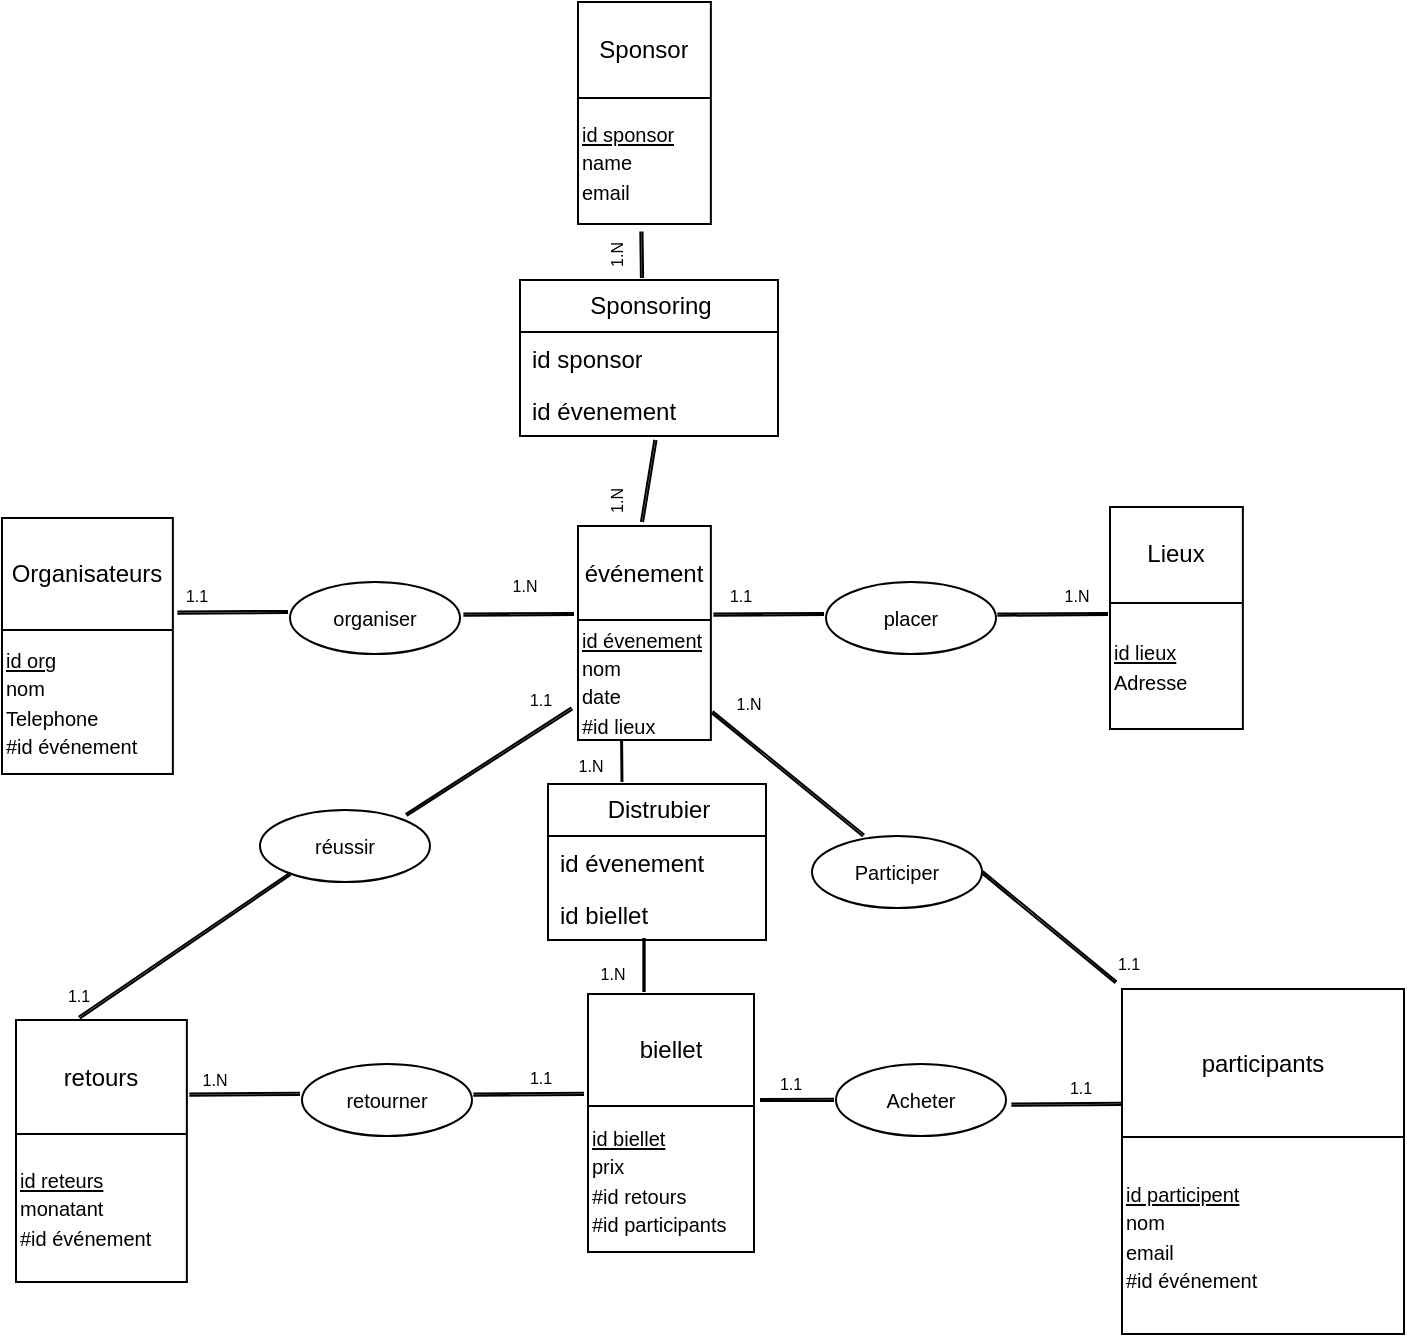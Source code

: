 <mxfile>
    <diagram id="twMIT48h9t61ZoC6kRE7" name="Page-1">
        <mxGraphModel dx="288" dy="192" grid="0" gridSize="10" guides="1" tooltips="1" connect="1" arrows="1" fold="1" page="1" pageScale="1" pageWidth="850" pageHeight="1100" background="none" math="0" shadow="0">
            <root>
                <mxCell id="0"/>
                <mxCell id="1" parent="0"/>
                <mxCell id="29" value="" style="shape=table;startSize=0;container=1;collapsible=0;childLayout=tableLayout;" parent="1" vertex="1">
                    <mxGeometry x="296" y="502" width="66.43" height="107" as="geometry"/>
                </mxCell>
                <mxCell id="30" value="" style="shape=tableRow;horizontal=0;startSize=0;swimlaneHead=0;swimlaneBody=0;top=0;left=0;bottom=0;right=0;collapsible=0;dropTarget=0;fillColor=none;points=[[0,0.5],[1,0.5]];portConstraint=eastwest;" parent="29" vertex="1">
                    <mxGeometry width="66.43" height="47" as="geometry"/>
                </mxCell>
                <mxCell id="31" value="événement" style="shape=partialRectangle;html=1;whiteSpace=wrap;connectable=0;overflow=hidden;fillColor=none;top=0;left=0;bottom=0;right=0;pointerEvents=1;" parent="30" vertex="1">
                    <mxGeometry width="66" height="47" as="geometry">
                        <mxRectangle width="66" height="47" as="alternateBounds"/>
                    </mxGeometry>
                </mxCell>
                <mxCell id="32" value="" style="shape=tableRow;horizontal=0;startSize=0;swimlaneHead=0;swimlaneBody=0;top=0;left=0;bottom=0;right=0;collapsible=0;dropTarget=0;fillColor=none;points=[[0,0.5],[1,0.5]];portConstraint=eastwest;" parent="29" vertex="1">
                    <mxGeometry y="47" width="66.43" height="60" as="geometry"/>
                </mxCell>
                <mxCell id="33" value="&lt;div style=&quot;&quot;&gt;&lt;u style=&quot;background-color: initial; font-size: 10px;&quot;&gt;id évenement&lt;/u&gt;&lt;/div&gt;&lt;div style=&quot;&quot;&gt;&lt;span style=&quot;background-color: initial; font-size: 10px;&quot;&gt;nom&lt;/span&gt;&lt;/div&gt;&lt;div style=&quot;&quot;&gt;&lt;span style=&quot;background-color: initial; font-size: 10px;&quot;&gt;date&amp;nbsp;&lt;/span&gt;&lt;br&gt;&lt;/div&gt;&lt;div style=&quot;&quot;&gt;&lt;span style=&quot;font-size: 10px;&quot;&gt;#id lieux&lt;/span&gt;&lt;/div&gt;&lt;div style=&quot;&quot;&gt;&lt;span style=&quot;background-color: initial; font-size: 10px;&quot;&gt;&lt;br&gt;&lt;/span&gt;&lt;/div&gt;" style="shape=partialRectangle;html=1;whiteSpace=wrap;connectable=0;overflow=hidden;fillColor=none;top=0;left=0;bottom=0;right=0;pointerEvents=1;align=left;" parent="32" vertex="1">
                    <mxGeometry width="66" height="60" as="geometry">
                        <mxRectangle width="66" height="60" as="alternateBounds"/>
                    </mxGeometry>
                </mxCell>
                <mxCell id="41" value="" style="shape=table;startSize=0;container=1;collapsible=0;childLayout=tableLayout;" parent="1" vertex="1">
                    <mxGeometry x="296" y="240" width="66.43" height="111" as="geometry"/>
                </mxCell>
                <mxCell id="42" value="" style="shape=tableRow;horizontal=0;startSize=0;swimlaneHead=0;swimlaneBody=0;top=0;left=0;bottom=0;right=0;collapsible=0;dropTarget=0;fillColor=none;points=[[0,0.5],[1,0.5]];portConstraint=eastwest;" parent="41" vertex="1">
                    <mxGeometry width="66.43" height="48" as="geometry"/>
                </mxCell>
                <mxCell id="43" value="Sponsor" style="shape=partialRectangle;html=1;whiteSpace=wrap;connectable=0;overflow=hidden;fillColor=none;top=0;left=0;bottom=0;right=0;pointerEvents=1;" parent="42" vertex="1">
                    <mxGeometry width="66" height="48" as="geometry">
                        <mxRectangle width="66" height="48" as="alternateBounds"/>
                    </mxGeometry>
                </mxCell>
                <mxCell id="44" value="" style="shape=tableRow;horizontal=0;startSize=0;swimlaneHead=0;swimlaneBody=0;top=0;left=0;bottom=0;right=0;collapsible=0;dropTarget=0;fillColor=none;points=[[0,0.5],[1,0.5]];portConstraint=eastwest;" parent="41" vertex="1">
                    <mxGeometry y="48" width="66.43" height="63" as="geometry"/>
                </mxCell>
                <mxCell id="45" value="&lt;div style=&quot;&quot;&gt;&lt;u style=&quot;background-color: initial; font-size: 10px;&quot;&gt;id sponsor&lt;/u&gt;&lt;/div&gt;&lt;div style=&quot;&quot;&gt;&lt;span style=&quot;background-color: initial; font-size: 10px;&quot;&gt;name&amp;nbsp;&lt;/span&gt;&lt;/div&gt;&lt;div style=&quot;&quot;&gt;&lt;span style=&quot;background-color: initial; font-size: 10px;&quot;&gt;email&lt;/span&gt;&lt;/div&gt;" style="shape=partialRectangle;html=1;whiteSpace=wrap;connectable=0;overflow=hidden;fillColor=none;top=0;left=0;bottom=0;right=0;pointerEvents=1;align=left;" parent="44" vertex="1">
                    <mxGeometry width="66" height="63" as="geometry">
                        <mxRectangle width="66" height="63" as="alternateBounds"/>
                    </mxGeometry>
                </mxCell>
                <mxCell id="57" value="" style="shape=link;html=1;fontSize=10;width=1.111;entryX=0.372;entryY=0.996;entryDx=0;entryDy=0;entryPerimeter=0;" parent="1" edge="1">
                    <mxGeometry width="100" relative="1" as="geometry">
                        <mxPoint x="328" y="378" as="sourcePoint"/>
                        <mxPoint x="327.712" y="354.748" as="targetPoint"/>
                        <Array as="points"/>
                    </mxGeometry>
                </mxCell>
                <mxCell id="59" value="" style="shape=link;html=1;fontSize=10;width=1.111;entryX=0.525;entryY=1.075;entryDx=0;entryDy=0;entryPerimeter=0;" parent="1" target="139" edge="1">
                    <mxGeometry width="100" relative="1" as="geometry">
                        <mxPoint x="328.0" y="500" as="sourcePoint"/>
                        <mxPoint x="328" y="464" as="targetPoint"/>
                        <Array as="points"/>
                    </mxGeometry>
                </mxCell>
                <mxCell id="63" value="&lt;font style=&quot;font-weight: normal; font-size: 8px;&quot;&gt;1.N&lt;/font&gt;" style="text;strokeColor=none;fillColor=none;html=1;fontSize=24;fontStyle=1;verticalAlign=middle;align=center;strokeWidth=1;opacity=60;rotation=-90;" parent="1" vertex="1">
                    <mxGeometry x="286.72" y="357" width="47" height="19" as="geometry"/>
                </mxCell>
                <mxCell id="64" value="&lt;font style=&quot;font-weight: normal; font-size: 8px;&quot;&gt;1.N&lt;/font&gt;" style="text;strokeColor=none;fillColor=none;html=1;fontSize=24;fontStyle=1;verticalAlign=middle;align=center;strokeWidth=1;opacity=60;rotation=-90;" parent="1" vertex="1">
                    <mxGeometry x="286.72" y="480" width="47" height="19" as="geometry"/>
                </mxCell>
                <mxCell id="65" value="" style="shape=table;startSize=0;container=1;collapsible=0;childLayout=tableLayout;" parent="1" vertex="1">
                    <mxGeometry x="562" y="492.47" width="66.43" height="111" as="geometry"/>
                </mxCell>
                <mxCell id="66" value="" style="shape=tableRow;horizontal=0;startSize=0;swimlaneHead=0;swimlaneBody=0;top=0;left=0;bottom=0;right=0;collapsible=0;dropTarget=0;fillColor=none;points=[[0,0.5],[1,0.5]];portConstraint=eastwest;" parent="65" vertex="1">
                    <mxGeometry width="66.43" height="48" as="geometry"/>
                </mxCell>
                <mxCell id="67" value="Lieux" style="shape=partialRectangle;html=1;whiteSpace=wrap;connectable=0;overflow=hidden;fillColor=none;top=0;left=0;bottom=0;right=0;pointerEvents=1;" parent="66" vertex="1">
                    <mxGeometry width="66" height="48" as="geometry">
                        <mxRectangle width="66" height="48" as="alternateBounds"/>
                    </mxGeometry>
                </mxCell>
                <mxCell id="68" value="" style="shape=tableRow;horizontal=0;startSize=0;swimlaneHead=0;swimlaneBody=0;top=0;left=0;bottom=0;right=0;collapsible=0;dropTarget=0;fillColor=none;points=[[0,0.5],[1,0.5]];portConstraint=eastwest;" parent="65" vertex="1">
                    <mxGeometry y="48" width="66.43" height="63" as="geometry"/>
                </mxCell>
                <mxCell id="69" value="&lt;div style=&quot;&quot;&gt;&lt;u style=&quot;background-color: initial; font-size: 10px;&quot;&gt;id lieux&lt;/u&gt;&lt;/div&gt;&lt;div style=&quot;&quot;&gt;&lt;span style=&quot;background-color: initial; font-size: 10px;&quot;&gt;Adresse&lt;/span&gt;&lt;/div&gt;" style="shape=partialRectangle;html=1;whiteSpace=wrap;connectable=0;overflow=hidden;fillColor=none;top=0;left=0;bottom=0;right=0;pointerEvents=1;align=left;" parent="68" vertex="1">
                    <mxGeometry width="66" height="63" as="geometry">
                        <mxRectangle width="66" height="63" as="alternateBounds"/>
                    </mxGeometry>
                </mxCell>
                <mxCell id="70" value="placer" style="ellipse;whiteSpace=wrap;html=1;align=center;newEdgeStyle={&quot;edgeStyle&quot;:&quot;entityRelationEdgeStyle&quot;,&quot;startArrow&quot;:&quot;none&quot;,&quot;endArrow&quot;:&quot;none&quot;,&quot;segment&quot;:10,&quot;curved&quot;:1,&quot;sourcePerimeterSpacing&quot;:0,&quot;targetPerimeterSpacing&quot;:0};treeFolding=1;treeMoving=1;fontSize=10;" parent="1" vertex="1">
                    <mxGeometry x="420" y="530" width="85" height="36" as="geometry"/>
                </mxCell>
                <mxCell id="72" value="" style="shape=link;html=1;fontSize=10;width=1.111;exitX=1.034;exitY=0.083;exitDx=0;exitDy=0;exitPerimeter=0;" parent="1" edge="1">
                    <mxGeometry width="100" relative="1" as="geometry">
                        <mxPoint x="238.684" y="546.316" as="sourcePoint"/>
                        <mxPoint x="294" y="546" as="targetPoint"/>
                        <Array as="points"/>
                    </mxGeometry>
                </mxCell>
                <mxCell id="73" value="" style="shape=link;html=1;fontSize=10;width=1.111;exitX=1.034;exitY=0.083;exitDx=0;exitDy=0;exitPerimeter=0;" parent="1" edge="1">
                    <mxGeometry width="100" relative="1" as="geometry">
                        <mxPoint x="505.684" y="546.316" as="sourcePoint"/>
                        <mxPoint x="561" y="546" as="targetPoint"/>
                        <Array as="points"/>
                    </mxGeometry>
                </mxCell>
                <mxCell id="74" value="&lt;font style=&quot;font-weight: normal; font-size: 8px;&quot;&gt;1.N&lt;/font&gt;" style="text;strokeColor=none;fillColor=none;html=1;fontSize=24;fontStyle=1;verticalAlign=middle;align=center;strokeWidth=1;opacity=60;rotation=0;" parent="1" vertex="1">
                    <mxGeometry x="521" y="522" width="47" height="19" as="geometry"/>
                </mxCell>
                <mxCell id="75" value="&lt;font style=&quot;font-weight: normal; font-size: 8px;&quot;&gt;1.1&lt;/font&gt;" style="text;strokeColor=none;fillColor=none;html=1;fontSize=24;fontStyle=1;verticalAlign=middle;align=center;strokeWidth=1;opacity=60;rotation=0;" parent="1" vertex="1">
                    <mxGeometry x="353" y="522" width="47" height="19" as="geometry"/>
                </mxCell>
                <mxCell id="76" value="" style="shape=table;startSize=0;container=1;collapsible=0;childLayout=tableLayout;" parent="1" vertex="1">
                    <mxGeometry x="8" y="498" width="85.43" height="128" as="geometry"/>
                </mxCell>
                <mxCell id="77" value="" style="shape=tableRow;horizontal=0;startSize=0;swimlaneHead=0;swimlaneBody=0;top=0;left=0;bottom=0;right=0;collapsible=0;dropTarget=0;fillColor=none;points=[[0,0.5],[1,0.5]];portConstraint=eastwest;" parent="76" vertex="1">
                    <mxGeometry width="85.43" height="56" as="geometry"/>
                </mxCell>
                <mxCell id="78" value="Organisateurs" style="shape=partialRectangle;html=1;whiteSpace=wrap;connectable=0;overflow=hidden;fillColor=none;top=0;left=0;bottom=0;right=0;pointerEvents=1;" parent="77" vertex="1">
                    <mxGeometry width="85" height="56" as="geometry">
                        <mxRectangle width="85" height="56" as="alternateBounds"/>
                    </mxGeometry>
                </mxCell>
                <mxCell id="79" value="" style="shape=tableRow;horizontal=0;startSize=0;swimlaneHead=0;swimlaneBody=0;top=0;left=0;bottom=0;right=0;collapsible=0;dropTarget=0;fillColor=none;points=[[0,0.5],[1,0.5]];portConstraint=eastwest;" parent="76" vertex="1">
                    <mxGeometry y="56" width="85.43" height="72" as="geometry"/>
                </mxCell>
                <mxCell id="80" value="&lt;div style=&quot;&quot;&gt;&lt;u style=&quot;background-color: initial; font-size: 10px;&quot;&gt;id org&lt;/u&gt;&lt;/div&gt;&lt;div style=&quot;&quot;&gt;&lt;span style=&quot;background-color: initial; font-size: 10px;&quot;&gt;nom&lt;/span&gt;&lt;/div&gt;&lt;div style=&quot;&quot;&gt;&lt;span style=&quot;background-color: initial; font-size: 10px;&quot;&gt;Telephone&lt;/span&gt;&lt;br&gt;&lt;/div&gt;&lt;div style=&quot;&quot;&gt;&lt;span style=&quot;background-color: initial; font-size: 10px;&quot;&gt;#id événement&lt;/span&gt;&lt;/div&gt;" style="shape=partialRectangle;html=1;whiteSpace=wrap;connectable=0;overflow=hidden;fillColor=none;top=0;left=0;bottom=0;right=0;pointerEvents=1;align=left;" parent="79" vertex="1">
                    <mxGeometry width="85" height="72" as="geometry">
                        <mxRectangle width="85" height="72" as="alternateBounds"/>
                    </mxGeometry>
                </mxCell>
                <mxCell id="81" value="organiser" style="ellipse;whiteSpace=wrap;html=1;align=center;newEdgeStyle={&quot;edgeStyle&quot;:&quot;entityRelationEdgeStyle&quot;,&quot;startArrow&quot;:&quot;none&quot;,&quot;endArrow&quot;:&quot;none&quot;,&quot;segment&quot;:10,&quot;curved&quot;:1,&quot;sourcePerimeterSpacing&quot;:0,&quot;targetPerimeterSpacing&quot;:0};treeFolding=1;treeMoving=1;fontSize=10;" parent="1" vertex="1">
                    <mxGeometry x="152" y="530" width="85" height="36" as="geometry"/>
                </mxCell>
                <mxCell id="82" value="" style="shape=link;html=1;fontSize=10;width=1.111;exitX=1.034;exitY=0.083;exitDx=0;exitDy=0;exitPerimeter=0;" parent="1" edge="1">
                    <mxGeometry width="100" relative="1" as="geometry">
                        <mxPoint x="95.684" y="545.316" as="sourcePoint"/>
                        <mxPoint x="151" y="545" as="targetPoint"/>
                        <Array as="points"/>
                    </mxGeometry>
                </mxCell>
                <mxCell id="83" value="" style="shape=link;html=1;fontSize=10;width=1.111;exitX=1.034;exitY=0.083;exitDx=0;exitDy=0;exitPerimeter=0;" parent="1" edge="1">
                    <mxGeometry width="100" relative="1" as="geometry">
                        <mxPoint x="363.684" y="546.316" as="sourcePoint"/>
                        <mxPoint x="419" y="546" as="targetPoint"/>
                        <Array as="points"/>
                    </mxGeometry>
                </mxCell>
                <mxCell id="84" value="&lt;font style=&quot;font-weight: normal; font-size: 8px;&quot;&gt;1.N&lt;/font&gt;" style="text;strokeColor=none;fillColor=none;html=1;fontSize=24;fontStyle=1;verticalAlign=middle;align=center;strokeWidth=1;opacity=60;rotation=0;" parent="1" vertex="1">
                    <mxGeometry x="245" y="517" width="47" height="19" as="geometry"/>
                </mxCell>
                <mxCell id="85" value="&lt;font style=&quot;font-weight: normal; font-size: 8px;&quot;&gt;1.1&lt;/font&gt;" style="text;strokeColor=none;fillColor=none;html=1;fontSize=24;fontStyle=1;verticalAlign=middle;align=center;strokeWidth=1;opacity=60;rotation=0;" parent="1" vertex="1">
                    <mxGeometry x="81" y="522" width="47" height="19" as="geometry"/>
                </mxCell>
                <mxCell id="86" value="" style="shape=table;startSize=0;container=1;collapsible=0;childLayout=tableLayout;" parent="1" vertex="1">
                    <mxGeometry x="568" y="733.5" width="141" height="172.5" as="geometry"/>
                </mxCell>
                <mxCell id="87" value="" style="shape=tableRow;horizontal=0;startSize=0;swimlaneHead=0;swimlaneBody=0;top=0;left=0;bottom=0;right=0;collapsible=0;dropTarget=0;fillColor=none;points=[[0,0.5],[1,0.5]];portConstraint=eastwest;" parent="86" vertex="1">
                    <mxGeometry width="141" height="74" as="geometry"/>
                </mxCell>
                <mxCell id="88" value="participants" style="shape=partialRectangle;html=1;whiteSpace=wrap;connectable=0;overflow=hidden;fillColor=none;top=0;left=0;bottom=0;right=0;pointerEvents=1;" parent="87" vertex="1">
                    <mxGeometry width="141" height="74" as="geometry">
                        <mxRectangle width="141" height="74" as="alternateBounds"/>
                    </mxGeometry>
                </mxCell>
                <mxCell id="89" value="" style="shape=tableRow;horizontal=0;startSize=0;swimlaneHead=0;swimlaneBody=0;top=0;left=0;bottom=0;right=0;collapsible=0;dropTarget=0;fillColor=none;points=[[0,0.5],[1,0.5]];portConstraint=eastwest;" parent="86" vertex="1">
                    <mxGeometry y="74" width="141" height="99" as="geometry"/>
                </mxCell>
                <mxCell id="90" value="&lt;div style=&quot;&quot;&gt;&lt;u style=&quot;background-color: initial; font-size: 10px;&quot;&gt;id participent&lt;/u&gt;&lt;/div&gt;&lt;div style=&quot;&quot;&gt;&lt;span style=&quot;font-size: 10px; background-color: initial;&quot;&gt;nom&lt;/span&gt;&lt;/div&gt;&lt;div style=&quot;&quot;&gt;&lt;span style=&quot;font-size: 10px; background-color: initial;&quot;&gt;email&lt;/span&gt;&lt;br&gt;&lt;/div&gt;&lt;div style=&quot;&quot;&gt;&lt;span style=&quot;font-size: 10px;&quot;&gt;#id événement&lt;/span&gt;&lt;/div&gt;" style="shape=partialRectangle;html=1;whiteSpace=wrap;connectable=0;overflow=hidden;fillColor=none;top=0;left=0;bottom=0;right=0;pointerEvents=1;align=left;" parent="89" vertex="1">
                    <mxGeometry width="141" height="99" as="geometry">
                        <mxRectangle width="141" height="99" as="alternateBounds"/>
                    </mxGeometry>
                </mxCell>
                <mxCell id="91" value="" style="shape=table;startSize=0;container=1;collapsible=0;childLayout=tableLayout;" parent="1" vertex="1">
                    <mxGeometry x="301" y="736" width="83" height="129" as="geometry"/>
                </mxCell>
                <mxCell id="92" value="" style="shape=tableRow;horizontal=0;startSize=0;swimlaneHead=0;swimlaneBody=0;top=0;left=0;bottom=0;right=0;collapsible=0;dropTarget=0;fillColor=none;points=[[0,0.5],[1,0.5]];portConstraint=eastwest;" parent="91" vertex="1">
                    <mxGeometry width="83" height="56" as="geometry"/>
                </mxCell>
                <mxCell id="93" value="biellet" style="shape=partialRectangle;html=1;whiteSpace=wrap;connectable=0;overflow=hidden;fillColor=none;top=0;left=0;bottom=0;right=0;pointerEvents=1;" parent="92" vertex="1">
                    <mxGeometry width="83" height="56" as="geometry">
                        <mxRectangle width="83" height="56" as="alternateBounds"/>
                    </mxGeometry>
                </mxCell>
                <mxCell id="94" value="" style="shape=tableRow;horizontal=0;startSize=0;swimlaneHead=0;swimlaneBody=0;top=0;left=0;bottom=0;right=0;collapsible=0;dropTarget=0;fillColor=none;points=[[0,0.5],[1,0.5]];portConstraint=eastwest;" parent="91" vertex="1">
                    <mxGeometry y="56" width="83" height="73" as="geometry"/>
                </mxCell>
                <mxCell id="95" value="&lt;div style=&quot;&quot;&gt;&lt;u style=&quot;background-color: initial; font-size: 10px;&quot;&gt;id biellet&lt;/u&gt;&lt;/div&gt;&lt;div style=&quot;&quot;&gt;&lt;span style=&quot;font-size: 10px;&quot;&gt;prix&lt;/span&gt;&lt;/div&gt;&lt;div style=&quot;&quot;&gt;&lt;span style=&quot;font-size: 10px;&quot;&gt;#id retours&lt;/span&gt;&lt;/div&gt;&lt;div style=&quot;&quot;&gt;&lt;span style=&quot;font-size: 10px;&quot;&gt;#id participants&lt;/span&gt;&lt;/div&gt;" style="shape=partialRectangle;html=1;whiteSpace=wrap;connectable=0;overflow=hidden;fillColor=none;top=0;left=0;bottom=0;right=0;pointerEvents=1;align=left;" parent="94" vertex="1">
                    <mxGeometry width="83" height="73" as="geometry">
                        <mxRectangle width="83" height="73" as="alternateBounds"/>
                    </mxGeometry>
                </mxCell>
                <mxCell id="96" value="Acheter" style="ellipse;whiteSpace=wrap;html=1;align=center;newEdgeStyle={&quot;edgeStyle&quot;:&quot;entityRelationEdgeStyle&quot;,&quot;startArrow&quot;:&quot;none&quot;,&quot;endArrow&quot;:&quot;none&quot;,&quot;segment&quot;:10,&quot;curved&quot;:1,&quot;sourcePerimeterSpacing&quot;:0,&quot;targetPerimeterSpacing&quot;:0};treeFolding=1;treeMoving=1;fontSize=10;" parent="1" vertex="1">
                    <mxGeometry x="425" y="771" width="85" height="36" as="geometry"/>
                </mxCell>
                <mxCell id="97" value="" style="shape=table;startSize=0;container=1;collapsible=0;childLayout=tableLayout;" parent="1" vertex="1">
                    <mxGeometry x="15" y="749.03" width="85.43" height="130.97" as="geometry"/>
                </mxCell>
                <mxCell id="98" value="" style="shape=tableRow;horizontal=0;startSize=0;swimlaneHead=0;swimlaneBody=0;top=0;left=0;bottom=0;right=0;collapsible=0;dropTarget=0;fillColor=none;points=[[0,0.5],[1,0.5]];portConstraint=eastwest;" parent="97" vertex="1">
                    <mxGeometry width="85.43" height="57" as="geometry"/>
                </mxCell>
                <mxCell id="99" value="retours" style="shape=partialRectangle;html=1;whiteSpace=wrap;connectable=0;overflow=hidden;fillColor=none;top=0;left=0;bottom=0;right=0;pointerEvents=1;" parent="98" vertex="1">
                    <mxGeometry width="85" height="57" as="geometry">
                        <mxRectangle width="85" height="57" as="alternateBounds"/>
                    </mxGeometry>
                </mxCell>
                <mxCell id="100" value="" style="shape=tableRow;horizontal=0;startSize=0;swimlaneHead=0;swimlaneBody=0;top=0;left=0;bottom=0;right=0;collapsible=0;dropTarget=0;fillColor=none;points=[[0,0.5],[1,0.5]];portConstraint=eastwest;" parent="97" vertex="1">
                    <mxGeometry y="57" width="85.43" height="74" as="geometry"/>
                </mxCell>
                <mxCell id="101" value="&lt;div style=&quot;&quot;&gt;&lt;u style=&quot;background-color: initial; font-size: 10px;&quot;&gt;id reteurs&lt;/u&gt;&lt;/div&gt;&lt;div style=&quot;&quot;&gt;&lt;span style=&quot;background-color: initial; font-size: 10px;&quot;&gt;monatant&lt;/span&gt;&lt;/div&gt;&lt;div style=&quot;&quot;&gt;&lt;span style=&quot;background-color: initial; font-size: 10px;&quot;&gt;#id événement&lt;/span&gt;&lt;/div&gt;" style="shape=partialRectangle;html=1;whiteSpace=wrap;connectable=0;overflow=hidden;fillColor=none;top=0;left=0;bottom=0;right=0;pointerEvents=1;align=left;" parent="100" vertex="1">
                    <mxGeometry width="85" height="74" as="geometry">
                        <mxRectangle width="85" height="74" as="alternateBounds"/>
                    </mxGeometry>
                </mxCell>
                <mxCell id="102" value="réussir" style="ellipse;whiteSpace=wrap;html=1;align=center;newEdgeStyle={&quot;edgeStyle&quot;:&quot;entityRelationEdgeStyle&quot;,&quot;startArrow&quot;:&quot;none&quot;,&quot;endArrow&quot;:&quot;none&quot;,&quot;segment&quot;:10,&quot;curved&quot;:1,&quot;sourcePerimeterSpacing&quot;:0,&quot;targetPerimeterSpacing&quot;:0};treeFolding=1;treeMoving=1;fontSize=10;" parent="1" vertex="1">
                    <mxGeometry x="137" y="644" width="85" height="36" as="geometry"/>
                </mxCell>
                <mxCell id="103" value="Participer" style="ellipse;whiteSpace=wrap;html=1;align=center;newEdgeStyle={&quot;edgeStyle&quot;:&quot;entityRelationEdgeStyle&quot;,&quot;startArrow&quot;:&quot;none&quot;,&quot;endArrow&quot;:&quot;none&quot;,&quot;segment&quot;:10,&quot;curved&quot;:1,&quot;sourcePerimeterSpacing&quot;:0,&quot;targetPerimeterSpacing&quot;:0};treeFolding=1;treeMoving=1;fontSize=10;" parent="1" vertex="1">
                    <mxGeometry x="413" y="657" width="85" height="36" as="geometry"/>
                </mxCell>
                <mxCell id="104" value="&lt;span style=&quot;background-color: initial; text-align: left;&quot;&gt;retourner&lt;/span&gt;" style="ellipse;whiteSpace=wrap;html=1;align=center;newEdgeStyle={&quot;edgeStyle&quot;:&quot;entityRelationEdgeStyle&quot;,&quot;startArrow&quot;:&quot;none&quot;,&quot;endArrow&quot;:&quot;none&quot;,&quot;segment&quot;:10,&quot;curved&quot;:1,&quot;sourcePerimeterSpacing&quot;:0,&quot;targetPerimeterSpacing&quot;:0};treeFolding=1;treeMoving=1;fontSize=10;" parent="1" vertex="1">
                    <mxGeometry x="158" y="771" width="85" height="36" as="geometry"/>
                </mxCell>
                <mxCell id="105" value="" style="shape=link;html=1;fontSize=10;width=1.111;exitX=1.034;exitY=0.083;exitDx=0;exitDy=0;exitPerimeter=0;" parent="1" edge="1">
                    <mxGeometry width="100" relative="1" as="geometry">
                        <mxPoint x="512.684" y="791.286" as="sourcePoint"/>
                        <mxPoint x="568" y="790.97" as="targetPoint"/>
                        <Array as="points"/>
                    </mxGeometry>
                </mxCell>
                <mxCell id="106" value="&lt;font style=&quot;font-weight: normal; font-size: 8px;&quot;&gt;1.1&lt;/font&gt;" style="text;strokeColor=none;fillColor=none;html=1;fontSize=24;fontStyle=1;verticalAlign=middle;align=center;strokeWidth=1;opacity=60;rotation=0;" parent="1" vertex="1">
                    <mxGeometry x="523" y="768" width="47" height="19" as="geometry"/>
                </mxCell>
                <mxCell id="107" value="" style="shape=link;html=1;fontSize=10;width=1.111;" parent="1" edge="1">
                    <mxGeometry width="100" relative="1" as="geometry">
                        <mxPoint x="387" y="789" as="sourcePoint"/>
                        <mxPoint x="424" y="788.97" as="targetPoint"/>
                        <Array as="points"/>
                    </mxGeometry>
                </mxCell>
                <mxCell id="108" value="&lt;font style=&quot;font-weight: normal; font-size: 8px;&quot;&gt;1.1&lt;/font&gt;" style="text;strokeColor=none;fillColor=none;html=1;fontSize=24;fontStyle=1;verticalAlign=middle;align=center;strokeWidth=1;opacity=60;rotation=0;" parent="1" vertex="1">
                    <mxGeometry x="378" y="766" width="47" height="19" as="geometry"/>
                </mxCell>
                <mxCell id="109" value="" style="shape=link;html=1;fontSize=10;width=1.111;exitX=1.034;exitY=0.083;exitDx=0;exitDy=0;exitPerimeter=0;" parent="1" edge="1">
                    <mxGeometry width="100" relative="1" as="geometry">
                        <mxPoint x="243.684" y="786.286" as="sourcePoint"/>
                        <mxPoint x="299" y="785.97" as="targetPoint"/>
                        <Array as="points"/>
                    </mxGeometry>
                </mxCell>
                <mxCell id="110" value="" style="shape=link;html=1;fontSize=10;width=1.111;exitX=1.034;exitY=0.083;exitDx=0;exitDy=0;exitPerimeter=0;" parent="1" edge="1">
                    <mxGeometry width="100" relative="1" as="geometry">
                        <mxPoint x="101.684" y="786.286" as="sourcePoint"/>
                        <mxPoint x="157" y="785.97" as="targetPoint"/>
                        <Array as="points"/>
                    </mxGeometry>
                </mxCell>
                <mxCell id="111" value="&lt;font style=&quot;font-weight: normal; font-size: 8px;&quot;&gt;1.1&lt;/font&gt;" style="text;strokeColor=none;fillColor=none;html=1;fontSize=24;fontStyle=1;verticalAlign=middle;align=center;strokeWidth=1;opacity=60;rotation=0;" parent="1" vertex="1">
                    <mxGeometry x="253" y="763" width="47" height="19" as="geometry"/>
                </mxCell>
                <mxCell id="112" value="&lt;font style=&quot;font-weight: normal; font-size: 8px;&quot;&gt;1.N&lt;/font&gt;" style="text;strokeColor=none;fillColor=none;html=1;fontSize=24;fontStyle=1;verticalAlign=middle;align=center;strokeWidth=1;opacity=60;rotation=0;" parent="1" vertex="1">
                    <mxGeometry x="90" y="764" width="47" height="19" as="geometry"/>
                </mxCell>
                <mxCell id="113" value="" style="shape=link;html=1;fontSize=10;width=1.111;exitX=1;exitY=0.5;exitDx=0;exitDy=0;entryX=-0.021;entryY=-0.044;entryDx=0;entryDy=0;entryPerimeter=0;" parent="1" source="103" target="87" edge="1">
                    <mxGeometry width="100" relative="1" as="geometry">
                        <mxPoint x="515.684" y="689.316" as="sourcePoint"/>
                        <mxPoint x="571" y="689" as="targetPoint"/>
                        <Array as="points"/>
                    </mxGeometry>
                </mxCell>
                <mxCell id="114" value="" style="shape=link;html=1;fontSize=10;width=1.111;exitX=1;exitY=0.5;exitDx=0;exitDy=0;entryX=0.245;entryY=0.022;entryDx=0;entryDy=0;entryPerimeter=0;" parent="1" edge="1">
                    <mxGeometry width="100" relative="1" as="geometry">
                        <mxPoint x="363" y="595" as="sourcePoint"/>
                        <mxPoint x="438.825" y="656.792" as="targetPoint"/>
                        <Array as="points"/>
                    </mxGeometry>
                </mxCell>
                <mxCell id="115" value="" style="shape=link;html=1;fontSize=10;width=1.111;exitX=1;exitY=0;exitDx=0;exitDy=0;entryX=-0.045;entryY=1.042;entryDx=0;entryDy=0;entryPerimeter=0;" parent="1" edge="1">
                    <mxGeometry width="100" relative="1" as="geometry">
                        <mxPoint x="210.069" y="646.495" as="sourcePoint"/>
                        <mxPoint x="293.011" y="593.184" as="targetPoint"/>
                        <Array as="points"/>
                    </mxGeometry>
                </mxCell>
                <mxCell id="116" value="" style="shape=link;html=1;fontSize=10;width=1.111;exitX=0.37;exitY=-0.021;exitDx=0;exitDy=0;entryX=-0.045;entryY=1.042;entryDx=0;entryDy=0;entryPerimeter=0;exitPerimeter=0;" parent="1" source="98" edge="1">
                    <mxGeometry width="100" relative="1" as="geometry">
                        <mxPoint x="68.364" y="729.017" as="sourcePoint"/>
                        <mxPoint x="152.001" y="676.004" as="targetPoint"/>
                        <Array as="points"/>
                    </mxGeometry>
                </mxCell>
                <mxCell id="117" value="&lt;font style=&quot;font-weight: normal; font-size: 8px;&quot;&gt;1.1&lt;/font&gt;" style="text;strokeColor=none;fillColor=none;html=1;fontSize=24;fontStyle=1;verticalAlign=middle;align=center;strokeWidth=1;opacity=60;rotation=0;" parent="1" vertex="1">
                    <mxGeometry x="547" y="706" width="47" height="19" as="geometry"/>
                </mxCell>
                <mxCell id="118" value="&lt;font style=&quot;font-weight: normal; font-size: 8px;&quot;&gt;1.N&lt;/font&gt;" style="text;strokeColor=none;fillColor=none;html=1;fontSize=24;fontStyle=1;verticalAlign=middle;align=center;strokeWidth=1;opacity=60;rotation=0;" parent="1" vertex="1">
                    <mxGeometry x="357" y="576.94" width="47" height="19" as="geometry"/>
                </mxCell>
                <mxCell id="119" value="&lt;font style=&quot;font-weight: normal; font-size: 8px;&quot;&gt;1.1&lt;/font&gt;" style="text;strokeColor=none;fillColor=none;html=1;fontSize=24;fontStyle=1;verticalAlign=middle;align=center;strokeWidth=1;opacity=60;rotation=0;" parent="1" vertex="1">
                    <mxGeometry x="253" y="574.94" width="47" height="19" as="geometry"/>
                </mxCell>
                <mxCell id="120" value="&lt;font style=&quot;font-weight: normal; font-size: 8px;&quot;&gt;1.1&lt;/font&gt;" style="text;strokeColor=none;fillColor=none;html=1;fontSize=24;fontStyle=1;verticalAlign=middle;align=center;strokeWidth=1;opacity=60;rotation=0;" parent="1" vertex="1">
                    <mxGeometry x="22" y="722" width="47" height="19" as="geometry"/>
                </mxCell>
                <mxCell id="136" value="Sponsoring" style="swimlane;fontStyle=0;childLayout=stackLayout;horizontal=1;startSize=26;fillColor=none;horizontalStack=0;resizeParent=1;resizeParentMax=0;resizeLast=0;collapsible=1;marginBottom=0;html=1;" parent="1" vertex="1">
                    <mxGeometry x="267" y="379" width="129" height="78" as="geometry"/>
                </mxCell>
                <mxCell id="137" value="id sponsor" style="text;strokeColor=none;fillColor=none;align=left;verticalAlign=top;spacingLeft=4;spacingRight=4;overflow=hidden;rotatable=0;points=[[0,0.5],[1,0.5]];portConstraint=eastwest;whiteSpace=wrap;html=1;" parent="136" vertex="1">
                    <mxGeometry y="26" width="129" height="26" as="geometry"/>
                </mxCell>
                <mxCell id="139" value="id évenement" style="text;strokeColor=none;fillColor=none;align=left;verticalAlign=top;spacingLeft=4;spacingRight=4;overflow=hidden;rotatable=0;points=[[0,0.5],[1,0.5]];portConstraint=eastwest;whiteSpace=wrap;html=1;" parent="136" vertex="1">
                    <mxGeometry y="52" width="129" height="26" as="geometry"/>
                </mxCell>
                <mxCell id="144" value="" style="shape=link;html=1;fontSize=10;width=0.476;exitX=0.328;exitY=1.029;exitDx=0;exitDy=0;exitPerimeter=0;" parent="1" edge="1">
                    <mxGeometry width="100" relative="1" as="geometry">
                        <mxPoint x="317.789" y="608.74" as="sourcePoint"/>
                        <mxPoint x="318" y="630" as="targetPoint"/>
                        <Array as="points"/>
                    </mxGeometry>
                </mxCell>
                <mxCell id="147" value="" style="shape=link;html=1;fontSize=10;width=0.667;" parent="1" edge="1">
                    <mxGeometry width="100" relative="1" as="geometry">
                        <mxPoint x="329" y="708" as="sourcePoint"/>
                        <mxPoint x="329" y="735" as="targetPoint"/>
                        <Array as="points"/>
                    </mxGeometry>
                </mxCell>
                <mxCell id="148" value="&lt;font style=&quot;font-weight: normal; font-size: 8px;&quot;&gt;1.N&lt;/font&gt;" style="text;strokeColor=none;fillColor=none;html=1;fontSize=24;fontStyle=1;verticalAlign=middle;align=center;strokeWidth=1;opacity=60;rotation=0;" parent="1" vertex="1">
                    <mxGeometry x="278" y="607" width="47" height="19" as="geometry"/>
                </mxCell>
                <mxCell id="149" value="&lt;font style=&quot;font-weight: normal; font-size: 8px;&quot;&gt;1.N&lt;/font&gt;" style="text;strokeColor=none;fillColor=none;html=1;fontSize=24;fontStyle=1;verticalAlign=middle;align=center;strokeWidth=1;opacity=60;rotation=0;" parent="1" vertex="1">
                    <mxGeometry x="289" y="711" width="47" height="19" as="geometry"/>
                </mxCell>
                <mxCell id="155" value="Distrubier" style="swimlane;fontStyle=0;childLayout=stackLayout;horizontal=1;startSize=26;fillColor=none;horizontalStack=0;resizeParent=1;resizeParentMax=0;resizeLast=0;collapsible=1;marginBottom=0;html=1;" parent="1" vertex="1">
                    <mxGeometry x="281" y="631" width="109" height="78" as="geometry"/>
                </mxCell>
                <mxCell id="156" value="id évenement" style="text;strokeColor=none;fillColor=none;align=left;verticalAlign=top;spacingLeft=4;spacingRight=4;overflow=hidden;rotatable=0;points=[[0,0.5],[1,0.5]];portConstraint=eastwest;whiteSpace=wrap;html=1;" parent="155" vertex="1">
                    <mxGeometry y="26" width="109" height="26" as="geometry"/>
                </mxCell>
                <mxCell id="157" value="id biellet" style="text;strokeColor=none;fillColor=none;align=left;verticalAlign=top;spacingLeft=4;spacingRight=4;overflow=hidden;rotatable=0;points=[[0,0.5],[1,0.5]];portConstraint=eastwest;whiteSpace=wrap;html=1;" parent="155" vertex="1">
                    <mxGeometry y="52" width="109" height="26" as="geometry"/>
                </mxCell>
            </root>
        </mxGraphModel>
    </diagram>
</mxfile>